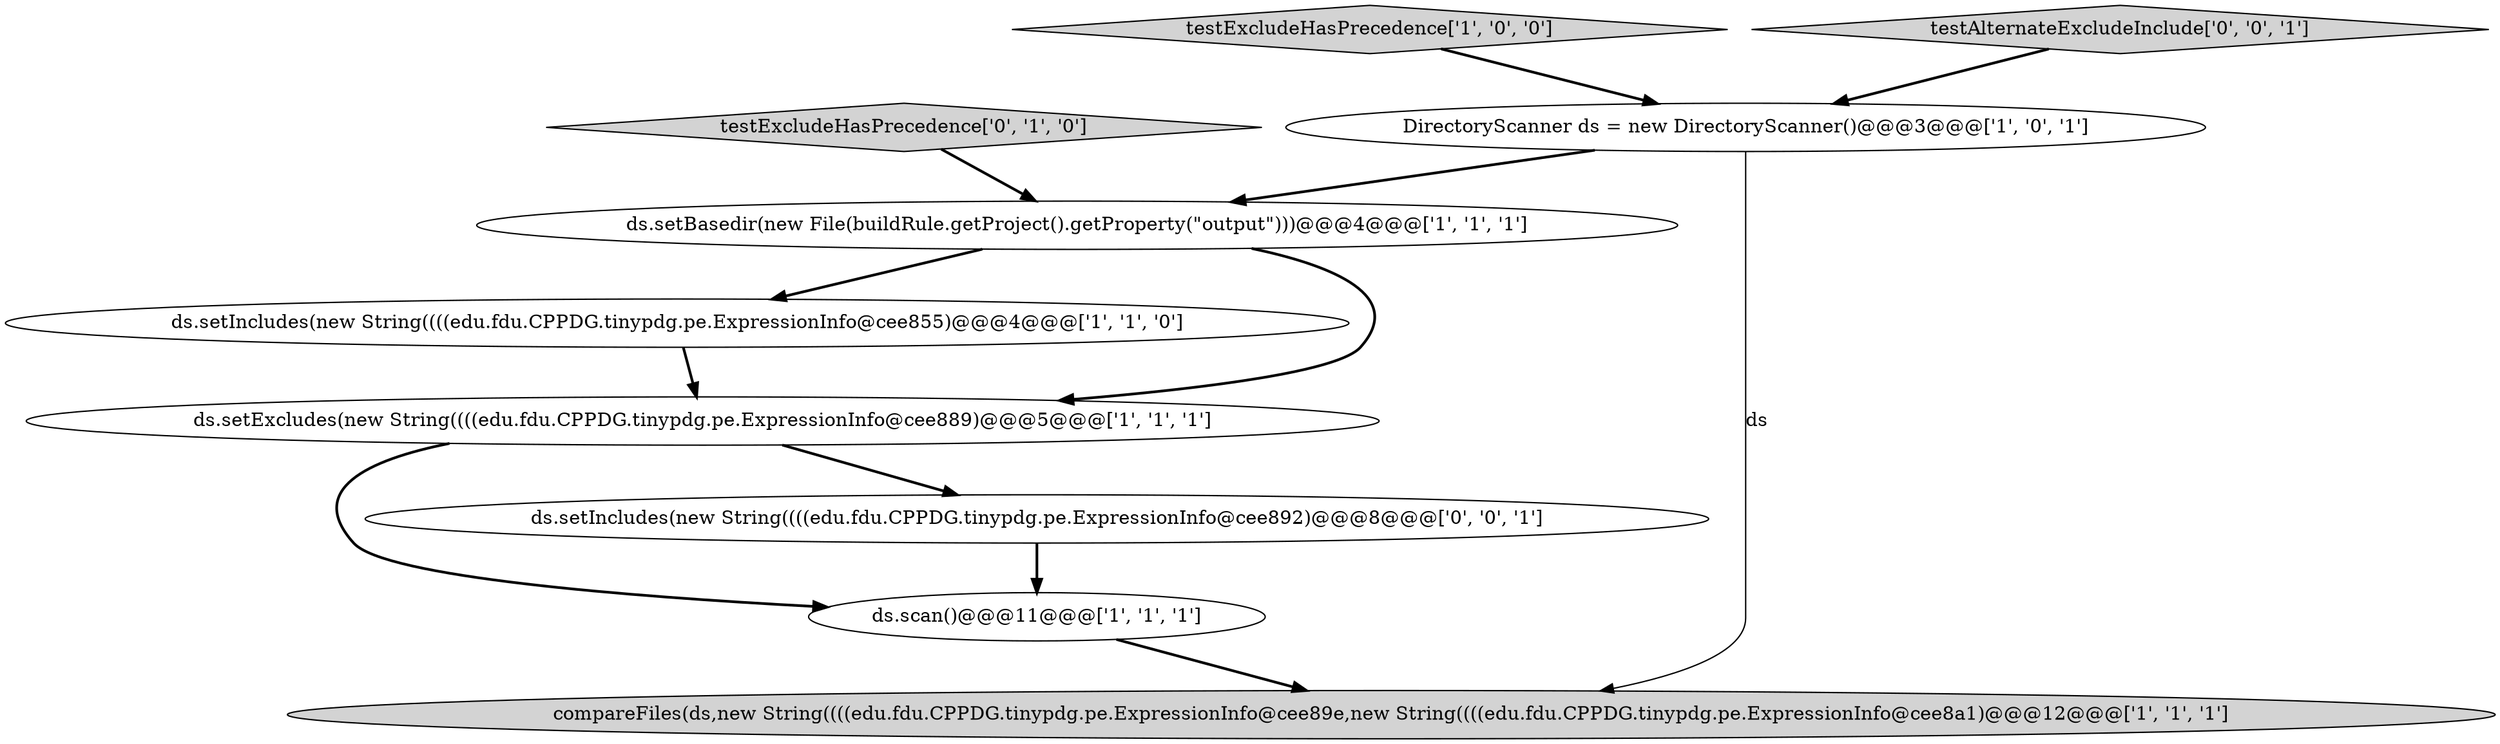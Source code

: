 digraph {
1 [style = filled, label = "ds.setIncludes(new String((((edu.fdu.CPPDG.tinypdg.pe.ExpressionInfo@cee855)@@@4@@@['1', '1', '0']", fillcolor = white, shape = ellipse image = "AAA0AAABBB1BBB"];
0 [style = filled, label = "testExcludeHasPrecedence['1', '0', '0']", fillcolor = lightgray, shape = diamond image = "AAA0AAABBB1BBB"];
5 [style = filled, label = "ds.setExcludes(new String((((edu.fdu.CPPDG.tinypdg.pe.ExpressionInfo@cee889)@@@5@@@['1', '1', '1']", fillcolor = white, shape = ellipse image = "AAA0AAABBB1BBB"];
6 [style = filled, label = "compareFiles(ds,new String((((edu.fdu.CPPDG.tinypdg.pe.ExpressionInfo@cee89e,new String((((edu.fdu.CPPDG.tinypdg.pe.ExpressionInfo@cee8a1)@@@12@@@['1', '1', '1']", fillcolor = lightgray, shape = ellipse image = "AAA0AAABBB1BBB"];
2 [style = filled, label = "ds.scan()@@@11@@@['1', '1', '1']", fillcolor = white, shape = ellipse image = "AAA0AAABBB1BBB"];
7 [style = filled, label = "testExcludeHasPrecedence['0', '1', '0']", fillcolor = lightgray, shape = diamond image = "AAA0AAABBB2BBB"];
3 [style = filled, label = "DirectoryScanner ds = new DirectoryScanner()@@@3@@@['1', '0', '1']", fillcolor = white, shape = ellipse image = "AAA0AAABBB1BBB"];
4 [style = filled, label = "ds.setBasedir(new File(buildRule.getProject().getProperty(\"output\")))@@@4@@@['1', '1', '1']", fillcolor = white, shape = ellipse image = "AAA0AAABBB1BBB"];
8 [style = filled, label = "ds.setIncludes(new String((((edu.fdu.CPPDG.tinypdg.pe.ExpressionInfo@cee892)@@@8@@@['0', '0', '1']", fillcolor = white, shape = ellipse image = "AAA0AAABBB3BBB"];
9 [style = filled, label = "testAlternateExcludeInclude['0', '0', '1']", fillcolor = lightgray, shape = diamond image = "AAA0AAABBB3BBB"];
1->5 [style = bold, label=""];
0->3 [style = bold, label=""];
9->3 [style = bold, label=""];
3->6 [style = solid, label="ds"];
5->8 [style = bold, label=""];
5->2 [style = bold, label=""];
4->1 [style = bold, label=""];
7->4 [style = bold, label=""];
8->2 [style = bold, label=""];
3->4 [style = bold, label=""];
2->6 [style = bold, label=""];
4->5 [style = bold, label=""];
}
